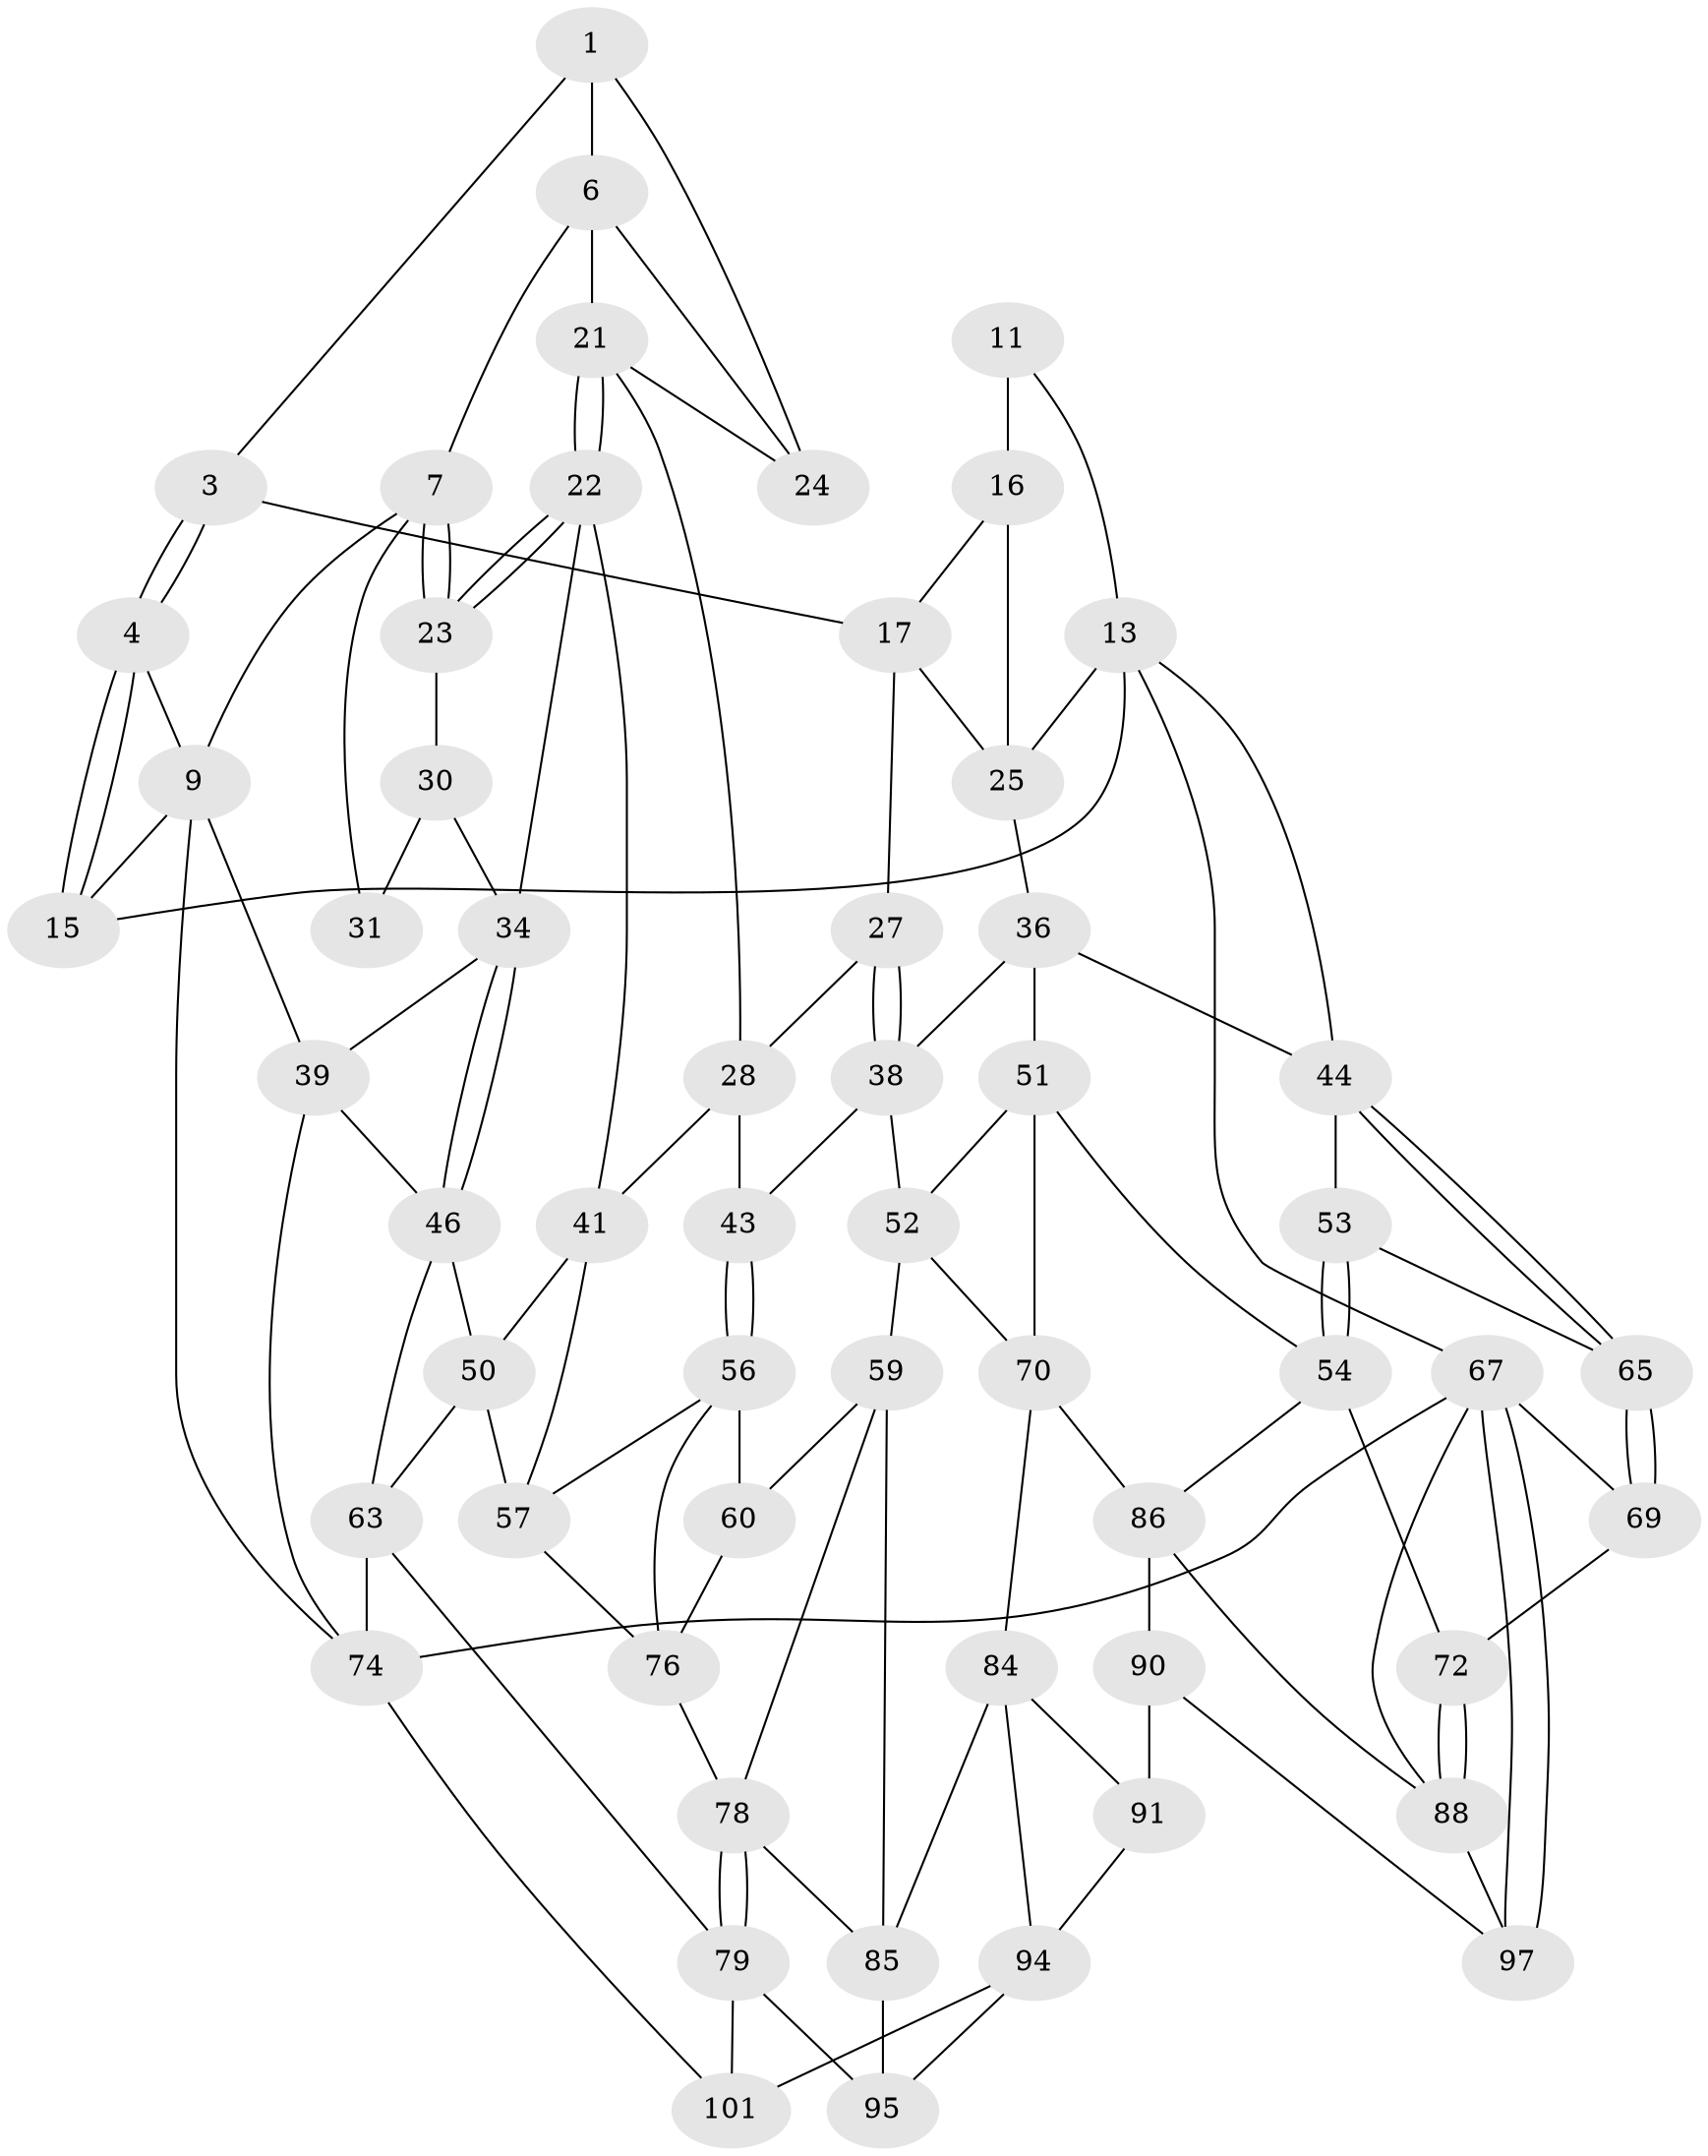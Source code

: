 // original degree distribution, {3: 0.04950495049504951, 5: 0.5247524752475248, 4: 0.19801980198019803, 6: 0.22772277227722773}
// Generated by graph-tools (version 1.1) at 2025/38/02/21/25 10:38:58]
// undirected, 57 vertices, 118 edges
graph export_dot {
graph [start="1"]
  node [color=gray90,style=filled];
  1 [pos="+0.18240216603918277+0.06612994470939643",super="+2"];
  3 [pos="+0.5103945281721947+0"];
  4 [pos="+0.5169663805627661+0",super="+5"];
  6 [pos="+0.17828490446414783+0.09676457190599522",super="+20"];
  7 [pos="+0.1747898326159006+0.09762309835893784",super="+8"];
  9 [pos="+0+0",super="+10"];
  11 [pos="+0.8291268530078912+0.011102079550296098",super="+12"];
  13 [pos="+1+0.1901460198561726",super="+14"];
  15 [pos="+0.7244054765905882+0"];
  16 [pos="+0.7808591509588954+0.12488916689767193",super="+19"];
  17 [pos="+0.7265042964137649+0.14294867874303183",super="+18"];
  21 [pos="+0.2083833905429169+0.28358207354628395",super="+29"];
  22 [pos="+0.18465310299069054+0.33351146352079986",super="+33"];
  23 [pos="+0.09933440767297988+0.1695125871984914"];
  24 [pos="+0.38377548191904615+0.11647082872339347"];
  25 [pos="+0.7868318431088879+0.30541685173409333",super="+26"];
  27 [pos="+0.6081373005297742+0.2631038751849109"];
  28 [pos="+0.43438393952153725+0.2899723327189962",super="+40"];
  30 [pos="+0.06898427137768585+0.1629536090080457",super="+32"];
  31 [pos="+0.03298219786788467+0.1338837028411379"];
  34 [pos="+0.16221415216724477+0.3516457763955964",super="+35"];
  36 [pos="+0.7264277835232953+0.36619713412800525",super="+37"];
  38 [pos="+0.694588133363049+0.34875677649027814",super="+42"];
  39 [pos="+0+0.34126381357989566",super="+48"];
  41 [pos="+0.30700461790159284+0.39385097658885176",super="+49"];
  43 [pos="+0.3905062769125588+0.4233623514464128"];
  44 [pos="+1+0.3238577934016782",super="+45"];
  46 [pos="+0.12555212281358638+0.49833062105281334",super="+47"];
  50 [pos="+0.14652553343795963+0.5210219462281634",super="+62"];
  51 [pos="+0.5769315881293269+0.5272804358764938",super="+55"];
  52 [pos="+0.5171245874618345+0.5153444028351274",super="+58"];
  53 [pos="+0.799494449315904+0.48239674088704565"];
  54 [pos="+0.7672751724218281+0.5925629136855423",super="+73"];
  56 [pos="+0.35699426640107723+0.5733127336832265",super="+61"];
  57 [pos="+0.24792523067041453+0.5591701139898116",super="+64"];
  59 [pos="+0.41774806873291304+0.6374298043314957",super="+81"];
  60 [pos="+0.39704535514853057+0.6254738815839862"];
  63 [pos="+0.10002222656248605+0.6629237661807058",super="+80"];
  65 [pos="+1+0.42341652578773253",super="+66"];
  67 [pos="+1+1",super="+68"];
  69 [pos="+1+0.5346695161152707",super="+71"];
  70 [pos="+0.6081421517514919+0.7036353995375003",super="+83"];
  72 [pos="+0.9098820796601682+0.656427035150691"];
  74 [pos="+0+0.6765493994733269",super="+75"];
  76 [pos="+0.24988600080370524+0.6759005498006219",super="+77"];
  78 [pos="+0.2592940867656629+0.8213631165984604",super="+82"];
  79 [pos="+0.2216915777854218+0.879271390596827",super="+96"];
  84 [pos="+0.5315559879081353+0.7716617688700493",super="+92"];
  85 [pos="+0.5225146232512543+0.7760212379972866",super="+93"];
  86 [pos="+0.8092920682210905+0.8113918230699333",super="+87"];
  88 [pos="+0.9525840468473986+0.7848332326594591",super="+89"];
  90 [pos="+0.7054356552311576+0.8288159308272165",super="+98"];
  91 [pos="+0.6266227870384808+0.9052839522069334",super="+99"];
  94 [pos="+0.5229267271573482+0.9295601947712765",super="+100"];
  95 [pos="+0.4924799828850809+0.8408569109281004"];
  97 [pos="+0.87962486829607+1"];
  101 [pos="+0.17266201583443982+1"];
  1 -- 6;
  1 -- 24;
  1 -- 3;
  3 -- 4;
  3 -- 4;
  3 -- 17;
  4 -- 15;
  4 -- 15;
  4 -- 9;
  6 -- 7;
  6 -- 24;
  6 -- 21;
  7 -- 23;
  7 -- 23;
  7 -- 9;
  7 -- 31;
  9 -- 39;
  9 -- 74;
  9 -- 15;
  11 -- 16 [weight=2];
  11 -- 13;
  13 -- 25;
  13 -- 67;
  13 -- 44;
  13 -- 15;
  16 -- 17;
  16 -- 25;
  17 -- 27;
  17 -- 25;
  21 -- 22;
  21 -- 22;
  21 -- 24;
  21 -- 28;
  22 -- 23;
  22 -- 23;
  22 -- 41;
  22 -- 34;
  23 -- 30;
  25 -- 36;
  27 -- 28;
  27 -- 38;
  27 -- 38;
  28 -- 41;
  28 -- 43;
  30 -- 34;
  30 -- 31;
  34 -- 46;
  34 -- 46;
  34 -- 39;
  36 -- 44;
  36 -- 51;
  36 -- 38;
  38 -- 43;
  38 -- 52;
  39 -- 74;
  39 -- 46;
  41 -- 50;
  41 -- 57;
  43 -- 56;
  43 -- 56;
  44 -- 65;
  44 -- 65;
  44 -- 53;
  46 -- 50;
  46 -- 63;
  50 -- 63;
  50 -- 57;
  51 -- 52;
  51 -- 70;
  51 -- 54;
  52 -- 59;
  52 -- 70;
  53 -- 54;
  53 -- 54;
  53 -- 65;
  54 -- 72;
  54 -- 86;
  56 -- 57;
  56 -- 60;
  56 -- 76;
  57 -- 76;
  59 -- 60;
  59 -- 85;
  59 -- 78;
  60 -- 76;
  63 -- 74;
  63 -- 79;
  65 -- 69 [weight=2];
  65 -- 69;
  67 -- 97;
  67 -- 97;
  67 -- 88;
  67 -- 69;
  67 -- 74;
  69 -- 72;
  70 -- 84;
  70 -- 86;
  72 -- 88;
  72 -- 88;
  74 -- 101;
  76 -- 78;
  78 -- 79;
  78 -- 79;
  78 -- 85;
  79 -- 101;
  79 -- 95;
  84 -- 85;
  84 -- 91;
  84 -- 94;
  85 -- 95;
  86 -- 88;
  86 -- 90;
  88 -- 97;
  90 -- 91 [weight=2];
  90 -- 97;
  91 -- 94;
  94 -- 95;
  94 -- 101;
}
